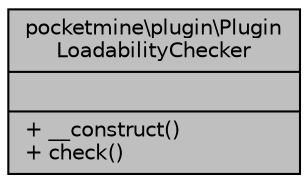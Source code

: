 digraph "pocketmine\plugin\PluginLoadabilityChecker"
{
 // INTERACTIVE_SVG=YES
 // LATEX_PDF_SIZE
  edge [fontname="Helvetica",fontsize="10",labelfontname="Helvetica",labelfontsize="10"];
  node [fontname="Helvetica",fontsize="10",shape=record];
  Node1 [label="{pocketmine\\plugin\\Plugin\lLoadabilityChecker\n||+ __construct()\l+ check()\l}",height=0.2,width=0.4,color="black", fillcolor="grey75", style="filled", fontcolor="black",tooltip=" "];
}
